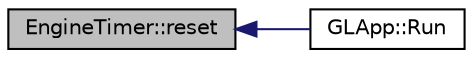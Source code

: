 digraph "EngineTimer::reset"
{
  edge [fontname="Helvetica",fontsize="10",labelfontname="Helvetica",labelfontsize="10"];
  node [fontname="Helvetica",fontsize="10",shape=record];
  rankdir="LR";
  Node11 [label="EngineTimer::reset",height=0.2,width=0.4,color="black", fillcolor="grey75", style="filled", fontcolor="black"];
  Node11 -> Node12 [dir="back",color="midnightblue",fontsize="10",style="solid",fontname="Helvetica"];
  Node12 [label="GLApp::Run",height=0.2,width=0.4,color="black", fillcolor="white", style="filled",URL="$class_g_l_app.html#a4d58775934e1308c088a58625b7e2611"];
}
